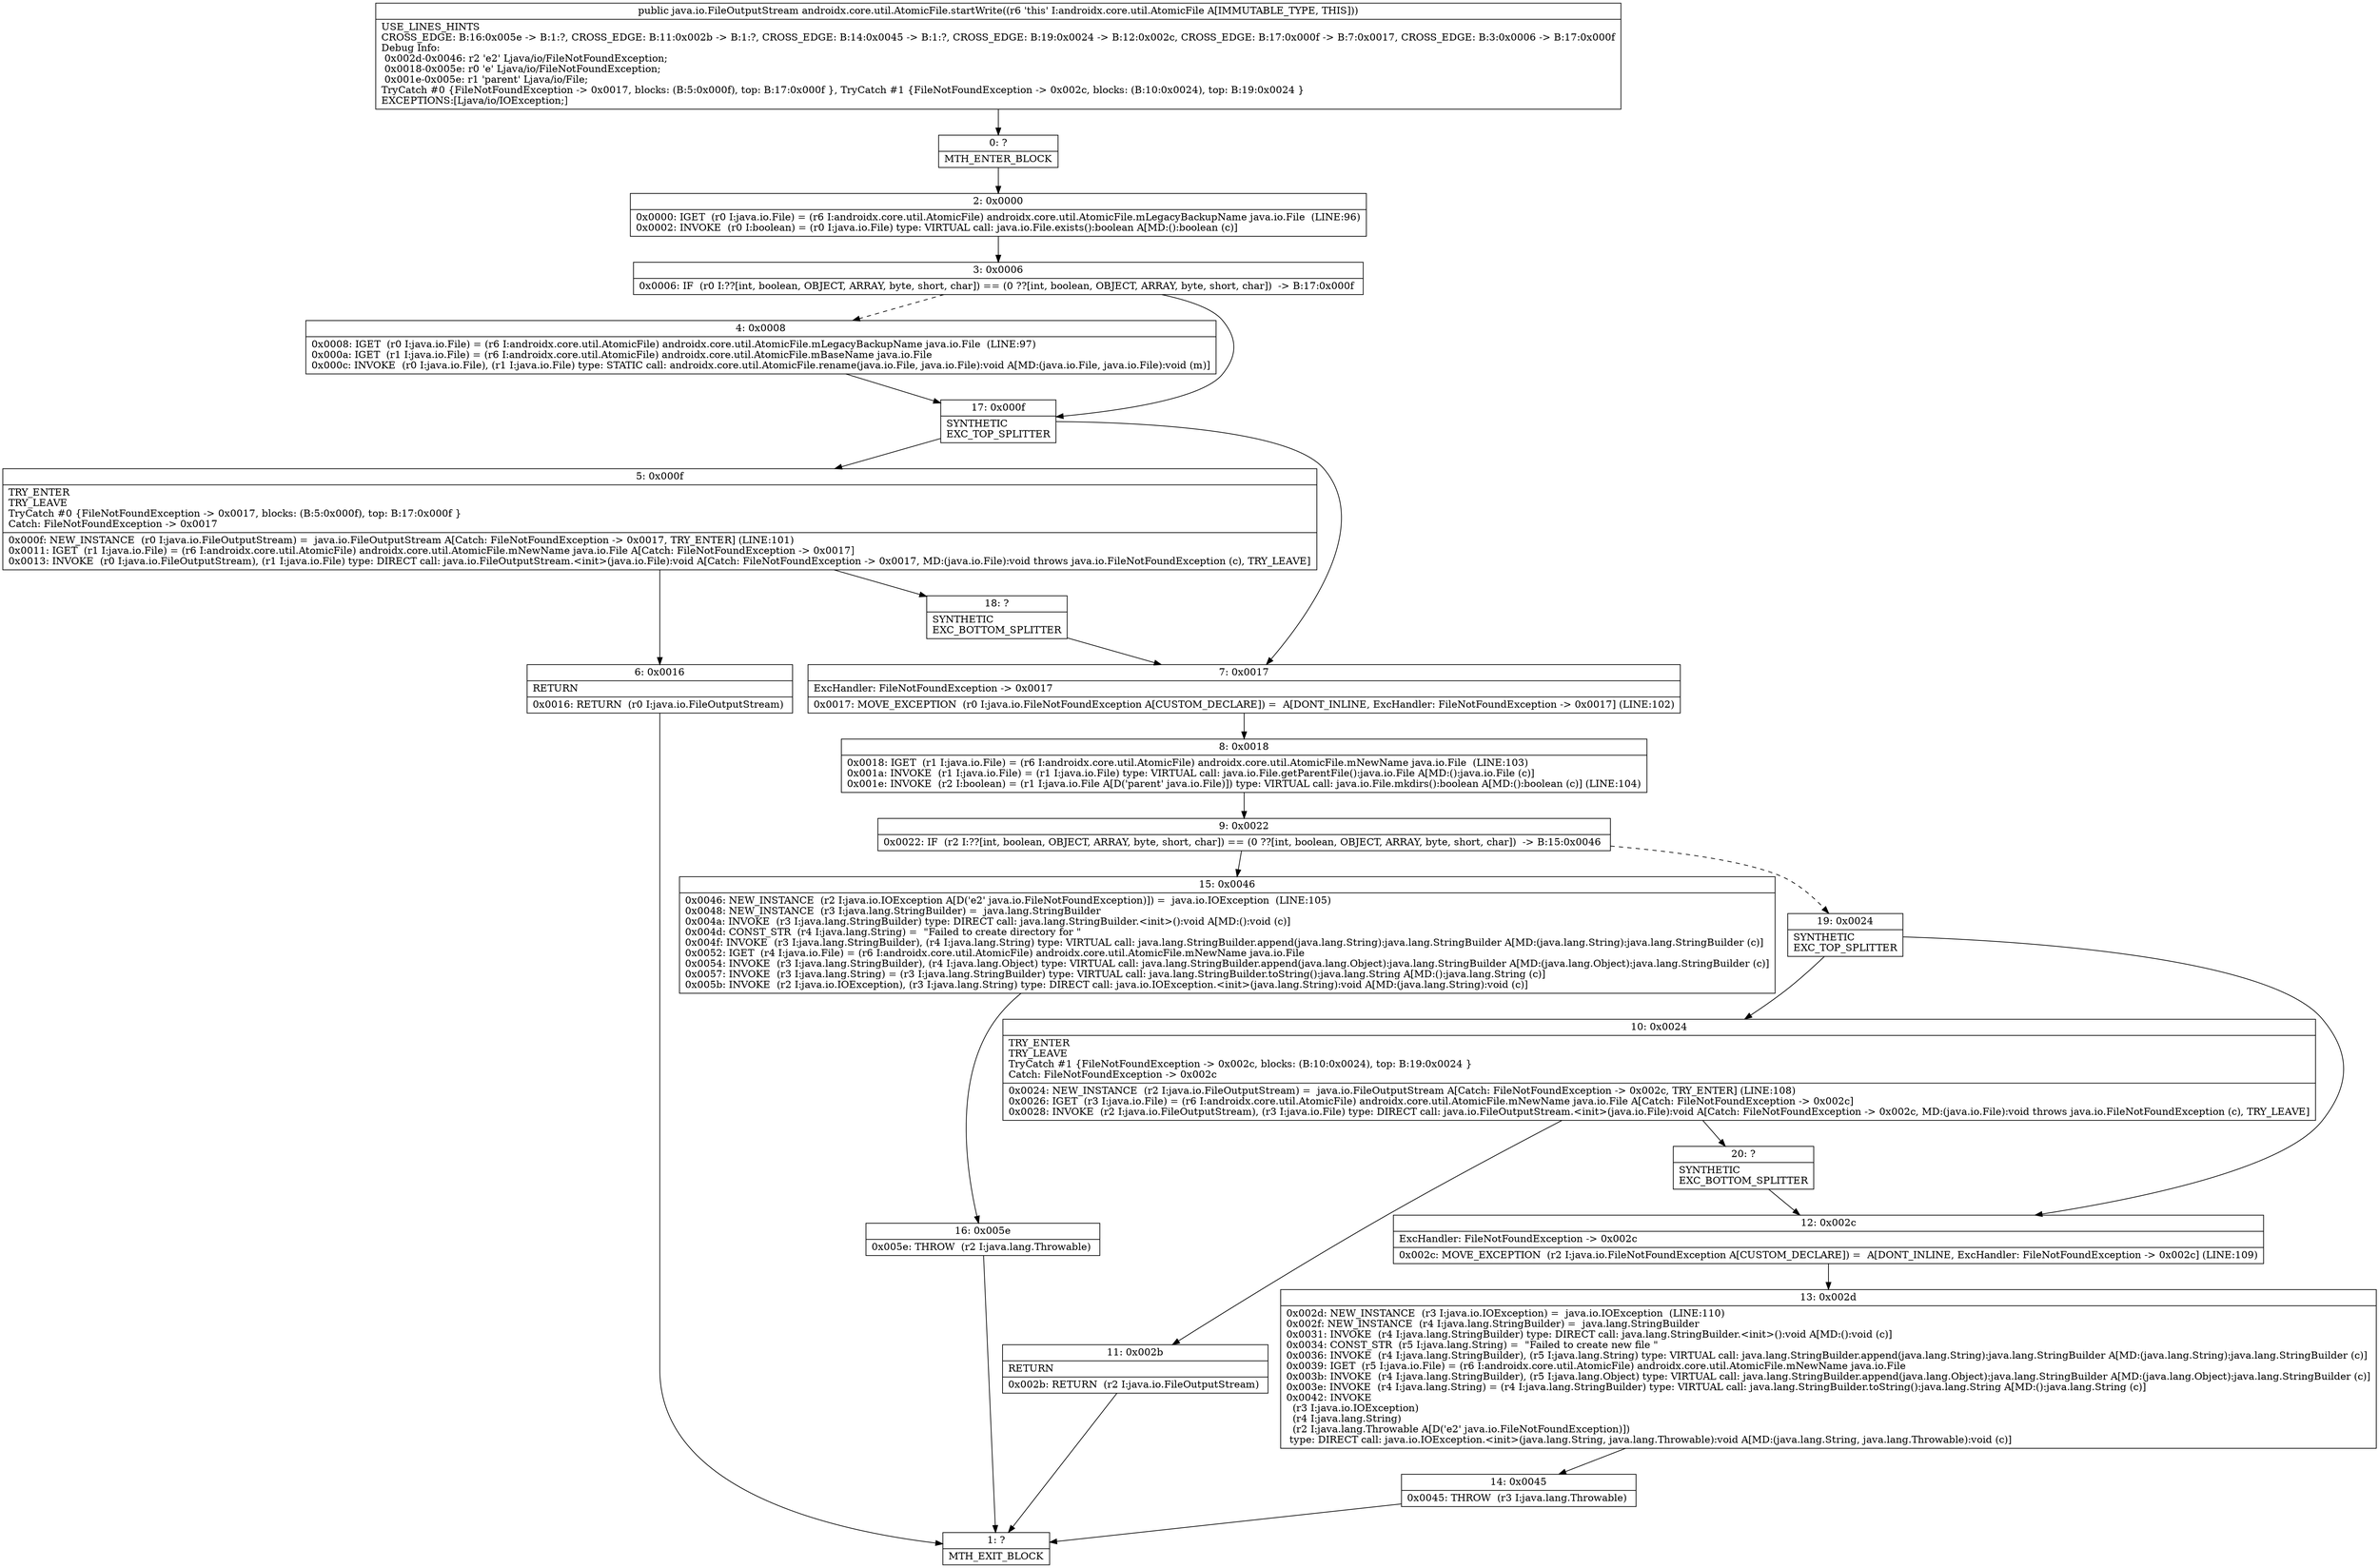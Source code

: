 digraph "CFG forandroidx.core.util.AtomicFile.startWrite()Ljava\/io\/FileOutputStream;" {
Node_0 [shape=record,label="{0\:\ ?|MTH_ENTER_BLOCK\l}"];
Node_2 [shape=record,label="{2\:\ 0x0000|0x0000: IGET  (r0 I:java.io.File) = (r6 I:androidx.core.util.AtomicFile) androidx.core.util.AtomicFile.mLegacyBackupName java.io.File  (LINE:96)\l0x0002: INVOKE  (r0 I:boolean) = (r0 I:java.io.File) type: VIRTUAL call: java.io.File.exists():boolean A[MD:():boolean (c)]\l}"];
Node_3 [shape=record,label="{3\:\ 0x0006|0x0006: IF  (r0 I:??[int, boolean, OBJECT, ARRAY, byte, short, char]) == (0 ??[int, boolean, OBJECT, ARRAY, byte, short, char])  \-\> B:17:0x000f \l}"];
Node_4 [shape=record,label="{4\:\ 0x0008|0x0008: IGET  (r0 I:java.io.File) = (r6 I:androidx.core.util.AtomicFile) androidx.core.util.AtomicFile.mLegacyBackupName java.io.File  (LINE:97)\l0x000a: IGET  (r1 I:java.io.File) = (r6 I:androidx.core.util.AtomicFile) androidx.core.util.AtomicFile.mBaseName java.io.File \l0x000c: INVOKE  (r0 I:java.io.File), (r1 I:java.io.File) type: STATIC call: androidx.core.util.AtomicFile.rename(java.io.File, java.io.File):void A[MD:(java.io.File, java.io.File):void (m)]\l}"];
Node_17 [shape=record,label="{17\:\ 0x000f|SYNTHETIC\lEXC_TOP_SPLITTER\l}"];
Node_5 [shape=record,label="{5\:\ 0x000f|TRY_ENTER\lTRY_LEAVE\lTryCatch #0 \{FileNotFoundException \-\> 0x0017, blocks: (B:5:0x000f), top: B:17:0x000f \}\lCatch: FileNotFoundException \-\> 0x0017\l|0x000f: NEW_INSTANCE  (r0 I:java.io.FileOutputStream) =  java.io.FileOutputStream A[Catch: FileNotFoundException \-\> 0x0017, TRY_ENTER] (LINE:101)\l0x0011: IGET  (r1 I:java.io.File) = (r6 I:androidx.core.util.AtomicFile) androidx.core.util.AtomicFile.mNewName java.io.File A[Catch: FileNotFoundException \-\> 0x0017]\l0x0013: INVOKE  (r0 I:java.io.FileOutputStream), (r1 I:java.io.File) type: DIRECT call: java.io.FileOutputStream.\<init\>(java.io.File):void A[Catch: FileNotFoundException \-\> 0x0017, MD:(java.io.File):void throws java.io.FileNotFoundException (c), TRY_LEAVE]\l}"];
Node_6 [shape=record,label="{6\:\ 0x0016|RETURN\l|0x0016: RETURN  (r0 I:java.io.FileOutputStream) \l}"];
Node_1 [shape=record,label="{1\:\ ?|MTH_EXIT_BLOCK\l}"];
Node_18 [shape=record,label="{18\:\ ?|SYNTHETIC\lEXC_BOTTOM_SPLITTER\l}"];
Node_7 [shape=record,label="{7\:\ 0x0017|ExcHandler: FileNotFoundException \-\> 0x0017\l|0x0017: MOVE_EXCEPTION  (r0 I:java.io.FileNotFoundException A[CUSTOM_DECLARE]) =  A[DONT_INLINE, ExcHandler: FileNotFoundException \-\> 0x0017] (LINE:102)\l}"];
Node_8 [shape=record,label="{8\:\ 0x0018|0x0018: IGET  (r1 I:java.io.File) = (r6 I:androidx.core.util.AtomicFile) androidx.core.util.AtomicFile.mNewName java.io.File  (LINE:103)\l0x001a: INVOKE  (r1 I:java.io.File) = (r1 I:java.io.File) type: VIRTUAL call: java.io.File.getParentFile():java.io.File A[MD:():java.io.File (c)]\l0x001e: INVOKE  (r2 I:boolean) = (r1 I:java.io.File A[D('parent' java.io.File)]) type: VIRTUAL call: java.io.File.mkdirs():boolean A[MD:():boolean (c)] (LINE:104)\l}"];
Node_9 [shape=record,label="{9\:\ 0x0022|0x0022: IF  (r2 I:??[int, boolean, OBJECT, ARRAY, byte, short, char]) == (0 ??[int, boolean, OBJECT, ARRAY, byte, short, char])  \-\> B:15:0x0046 \l}"];
Node_15 [shape=record,label="{15\:\ 0x0046|0x0046: NEW_INSTANCE  (r2 I:java.io.IOException A[D('e2' java.io.FileNotFoundException)]) =  java.io.IOException  (LINE:105)\l0x0048: NEW_INSTANCE  (r3 I:java.lang.StringBuilder) =  java.lang.StringBuilder \l0x004a: INVOKE  (r3 I:java.lang.StringBuilder) type: DIRECT call: java.lang.StringBuilder.\<init\>():void A[MD:():void (c)]\l0x004d: CONST_STR  (r4 I:java.lang.String) =  \"Failed to create directory for \" \l0x004f: INVOKE  (r3 I:java.lang.StringBuilder), (r4 I:java.lang.String) type: VIRTUAL call: java.lang.StringBuilder.append(java.lang.String):java.lang.StringBuilder A[MD:(java.lang.String):java.lang.StringBuilder (c)]\l0x0052: IGET  (r4 I:java.io.File) = (r6 I:androidx.core.util.AtomicFile) androidx.core.util.AtomicFile.mNewName java.io.File \l0x0054: INVOKE  (r3 I:java.lang.StringBuilder), (r4 I:java.lang.Object) type: VIRTUAL call: java.lang.StringBuilder.append(java.lang.Object):java.lang.StringBuilder A[MD:(java.lang.Object):java.lang.StringBuilder (c)]\l0x0057: INVOKE  (r3 I:java.lang.String) = (r3 I:java.lang.StringBuilder) type: VIRTUAL call: java.lang.StringBuilder.toString():java.lang.String A[MD:():java.lang.String (c)]\l0x005b: INVOKE  (r2 I:java.io.IOException), (r3 I:java.lang.String) type: DIRECT call: java.io.IOException.\<init\>(java.lang.String):void A[MD:(java.lang.String):void (c)]\l}"];
Node_16 [shape=record,label="{16\:\ 0x005e|0x005e: THROW  (r2 I:java.lang.Throwable) \l}"];
Node_19 [shape=record,label="{19\:\ 0x0024|SYNTHETIC\lEXC_TOP_SPLITTER\l}"];
Node_10 [shape=record,label="{10\:\ 0x0024|TRY_ENTER\lTRY_LEAVE\lTryCatch #1 \{FileNotFoundException \-\> 0x002c, blocks: (B:10:0x0024), top: B:19:0x0024 \}\lCatch: FileNotFoundException \-\> 0x002c\l|0x0024: NEW_INSTANCE  (r2 I:java.io.FileOutputStream) =  java.io.FileOutputStream A[Catch: FileNotFoundException \-\> 0x002c, TRY_ENTER] (LINE:108)\l0x0026: IGET  (r3 I:java.io.File) = (r6 I:androidx.core.util.AtomicFile) androidx.core.util.AtomicFile.mNewName java.io.File A[Catch: FileNotFoundException \-\> 0x002c]\l0x0028: INVOKE  (r2 I:java.io.FileOutputStream), (r3 I:java.io.File) type: DIRECT call: java.io.FileOutputStream.\<init\>(java.io.File):void A[Catch: FileNotFoundException \-\> 0x002c, MD:(java.io.File):void throws java.io.FileNotFoundException (c), TRY_LEAVE]\l}"];
Node_11 [shape=record,label="{11\:\ 0x002b|RETURN\l|0x002b: RETURN  (r2 I:java.io.FileOutputStream) \l}"];
Node_20 [shape=record,label="{20\:\ ?|SYNTHETIC\lEXC_BOTTOM_SPLITTER\l}"];
Node_12 [shape=record,label="{12\:\ 0x002c|ExcHandler: FileNotFoundException \-\> 0x002c\l|0x002c: MOVE_EXCEPTION  (r2 I:java.io.FileNotFoundException A[CUSTOM_DECLARE]) =  A[DONT_INLINE, ExcHandler: FileNotFoundException \-\> 0x002c] (LINE:109)\l}"];
Node_13 [shape=record,label="{13\:\ 0x002d|0x002d: NEW_INSTANCE  (r3 I:java.io.IOException) =  java.io.IOException  (LINE:110)\l0x002f: NEW_INSTANCE  (r4 I:java.lang.StringBuilder) =  java.lang.StringBuilder \l0x0031: INVOKE  (r4 I:java.lang.StringBuilder) type: DIRECT call: java.lang.StringBuilder.\<init\>():void A[MD:():void (c)]\l0x0034: CONST_STR  (r5 I:java.lang.String) =  \"Failed to create new file \" \l0x0036: INVOKE  (r4 I:java.lang.StringBuilder), (r5 I:java.lang.String) type: VIRTUAL call: java.lang.StringBuilder.append(java.lang.String):java.lang.StringBuilder A[MD:(java.lang.String):java.lang.StringBuilder (c)]\l0x0039: IGET  (r5 I:java.io.File) = (r6 I:androidx.core.util.AtomicFile) androidx.core.util.AtomicFile.mNewName java.io.File \l0x003b: INVOKE  (r4 I:java.lang.StringBuilder), (r5 I:java.lang.Object) type: VIRTUAL call: java.lang.StringBuilder.append(java.lang.Object):java.lang.StringBuilder A[MD:(java.lang.Object):java.lang.StringBuilder (c)]\l0x003e: INVOKE  (r4 I:java.lang.String) = (r4 I:java.lang.StringBuilder) type: VIRTUAL call: java.lang.StringBuilder.toString():java.lang.String A[MD:():java.lang.String (c)]\l0x0042: INVOKE  \l  (r3 I:java.io.IOException)\l  (r4 I:java.lang.String)\l  (r2 I:java.lang.Throwable A[D('e2' java.io.FileNotFoundException)])\l type: DIRECT call: java.io.IOException.\<init\>(java.lang.String, java.lang.Throwable):void A[MD:(java.lang.String, java.lang.Throwable):void (c)]\l}"];
Node_14 [shape=record,label="{14\:\ 0x0045|0x0045: THROW  (r3 I:java.lang.Throwable) \l}"];
MethodNode[shape=record,label="{public java.io.FileOutputStream androidx.core.util.AtomicFile.startWrite((r6 'this' I:androidx.core.util.AtomicFile A[IMMUTABLE_TYPE, THIS]))  | USE_LINES_HINTS\lCROSS_EDGE: B:16:0x005e \-\> B:1:?, CROSS_EDGE: B:11:0x002b \-\> B:1:?, CROSS_EDGE: B:14:0x0045 \-\> B:1:?, CROSS_EDGE: B:19:0x0024 \-\> B:12:0x002c, CROSS_EDGE: B:17:0x000f \-\> B:7:0x0017, CROSS_EDGE: B:3:0x0006 \-\> B:17:0x000f\lDebug Info:\l  0x002d\-0x0046: r2 'e2' Ljava\/io\/FileNotFoundException;\l  0x0018\-0x005e: r0 'e' Ljava\/io\/FileNotFoundException;\l  0x001e\-0x005e: r1 'parent' Ljava\/io\/File;\lTryCatch #0 \{FileNotFoundException \-\> 0x0017, blocks: (B:5:0x000f), top: B:17:0x000f \}, TryCatch #1 \{FileNotFoundException \-\> 0x002c, blocks: (B:10:0x0024), top: B:19:0x0024 \}\lEXCEPTIONS:[Ljava\/io\/IOException;]\l}"];
MethodNode -> Node_0;Node_0 -> Node_2;
Node_2 -> Node_3;
Node_3 -> Node_4[style=dashed];
Node_3 -> Node_17;
Node_4 -> Node_17;
Node_17 -> Node_5;
Node_17 -> Node_7;
Node_5 -> Node_6;
Node_5 -> Node_18;
Node_6 -> Node_1;
Node_18 -> Node_7;
Node_7 -> Node_8;
Node_8 -> Node_9;
Node_9 -> Node_15;
Node_9 -> Node_19[style=dashed];
Node_15 -> Node_16;
Node_16 -> Node_1;
Node_19 -> Node_10;
Node_19 -> Node_12;
Node_10 -> Node_11;
Node_10 -> Node_20;
Node_11 -> Node_1;
Node_20 -> Node_12;
Node_12 -> Node_13;
Node_13 -> Node_14;
Node_14 -> Node_1;
}

